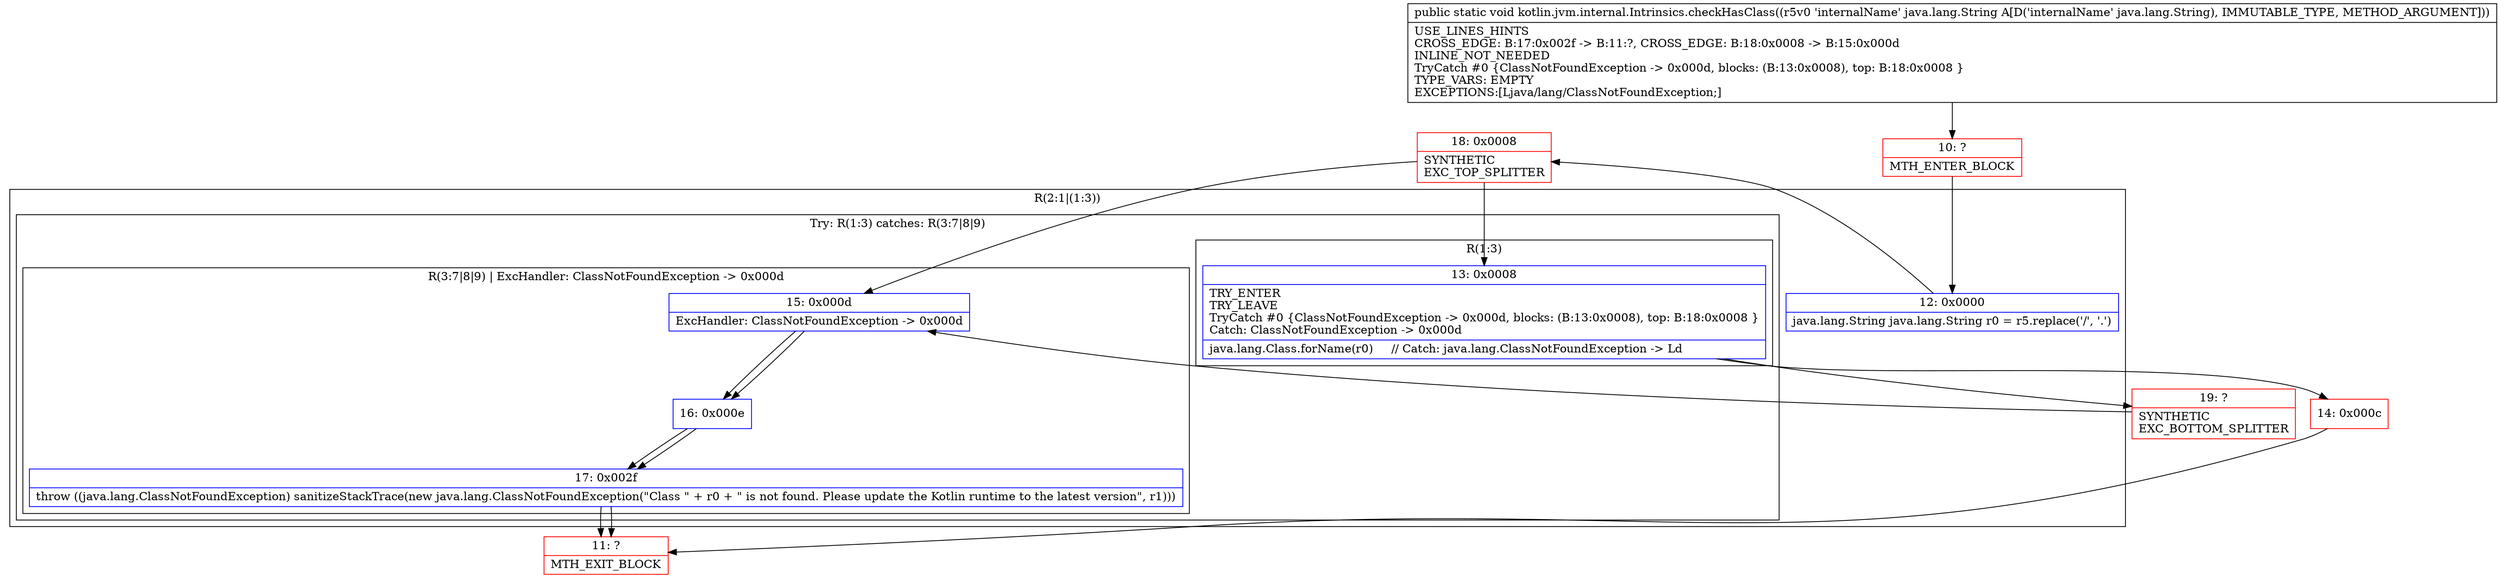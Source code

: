 digraph "CFG forkotlin.jvm.internal.Intrinsics.checkHasClass(Ljava\/lang\/String;)V" {
subgraph cluster_Region_1316865725 {
label = "R(2:1|(1:3))";
node [shape=record,color=blue];
Node_12 [shape=record,label="{12\:\ 0x0000|java.lang.String java.lang.String r0 = r5.replace('\/', '.')\l}"];
subgraph cluster_TryCatchRegion_613706537 {
label = "Try: R(1:3) catches: R(3:7|8|9)";
node [shape=record,color=blue];
subgraph cluster_Region_1209136811 {
label = "R(1:3)";
node [shape=record,color=blue];
Node_13 [shape=record,label="{13\:\ 0x0008|TRY_ENTER\lTRY_LEAVE\lTryCatch #0 \{ClassNotFoundException \-\> 0x000d, blocks: (B:13:0x0008), top: B:18:0x0008 \}\lCatch: ClassNotFoundException \-\> 0x000d\l|java.lang.Class.forName(r0)     \/\/ Catch: java.lang.ClassNotFoundException \-\> Ld\l}"];
}
subgraph cluster_Region_176431430 {
label = "R(3:7|8|9) | ExcHandler: ClassNotFoundException \-\> 0x000d\l";
node [shape=record,color=blue];
Node_15 [shape=record,label="{15\:\ 0x000d|ExcHandler: ClassNotFoundException \-\> 0x000d\l}"];
Node_16 [shape=record,label="{16\:\ 0x000e}"];
Node_17 [shape=record,label="{17\:\ 0x002f|throw ((java.lang.ClassNotFoundException) sanitizeStackTrace(new java.lang.ClassNotFoundException(\"Class \" + r0 + \" is not found. Please update the Kotlin runtime to the latest version\", r1)))\l}"];
}
}
}
subgraph cluster_Region_176431430 {
label = "R(3:7|8|9) | ExcHandler: ClassNotFoundException \-\> 0x000d\l";
node [shape=record,color=blue];
Node_15 [shape=record,label="{15\:\ 0x000d|ExcHandler: ClassNotFoundException \-\> 0x000d\l}"];
Node_16 [shape=record,label="{16\:\ 0x000e}"];
Node_17 [shape=record,label="{17\:\ 0x002f|throw ((java.lang.ClassNotFoundException) sanitizeStackTrace(new java.lang.ClassNotFoundException(\"Class \" + r0 + \" is not found. Please update the Kotlin runtime to the latest version\", r1)))\l}"];
}
Node_10 [shape=record,color=red,label="{10\:\ ?|MTH_ENTER_BLOCK\l}"];
Node_18 [shape=record,color=red,label="{18\:\ 0x0008|SYNTHETIC\lEXC_TOP_SPLITTER\l}"];
Node_14 [shape=record,color=red,label="{14\:\ 0x000c}"];
Node_11 [shape=record,color=red,label="{11\:\ ?|MTH_EXIT_BLOCK\l}"];
Node_19 [shape=record,color=red,label="{19\:\ ?|SYNTHETIC\lEXC_BOTTOM_SPLITTER\l}"];
MethodNode[shape=record,label="{public static void kotlin.jvm.internal.Intrinsics.checkHasClass((r5v0 'internalName' java.lang.String A[D('internalName' java.lang.String), IMMUTABLE_TYPE, METHOD_ARGUMENT]))  | USE_LINES_HINTS\lCROSS_EDGE: B:17:0x002f \-\> B:11:?, CROSS_EDGE: B:18:0x0008 \-\> B:15:0x000d\lINLINE_NOT_NEEDED\lTryCatch #0 \{ClassNotFoundException \-\> 0x000d, blocks: (B:13:0x0008), top: B:18:0x0008 \}\lTYPE_VARS: EMPTY\lEXCEPTIONS:[Ljava\/lang\/ClassNotFoundException;]\l}"];
MethodNode -> Node_10;Node_12 -> Node_18;
Node_13 -> Node_14;
Node_13 -> Node_19;
Node_15 -> Node_16;
Node_16 -> Node_17;
Node_17 -> Node_11;
Node_15 -> Node_16;
Node_16 -> Node_17;
Node_17 -> Node_11;
Node_10 -> Node_12;
Node_18 -> Node_13;
Node_18 -> Node_15;
Node_14 -> Node_11;
Node_19 -> Node_15;
}

